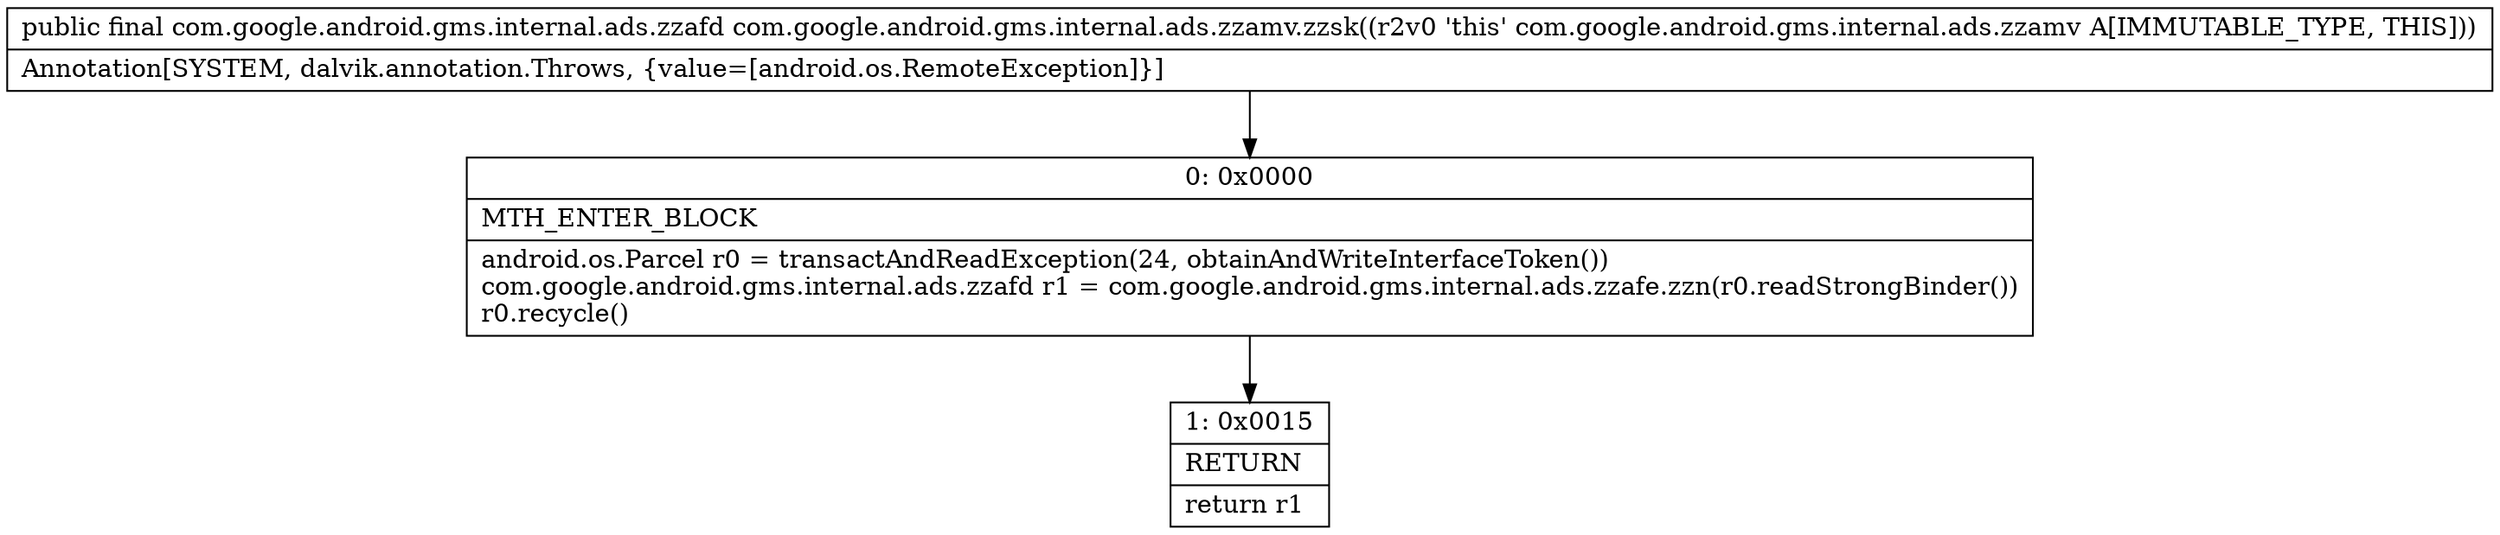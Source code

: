 digraph "CFG forcom.google.android.gms.internal.ads.zzamv.zzsk()Lcom\/google\/android\/gms\/internal\/ads\/zzafd;" {
Node_0 [shape=record,label="{0\:\ 0x0000|MTH_ENTER_BLOCK\l|android.os.Parcel r0 = transactAndReadException(24, obtainAndWriteInterfaceToken())\lcom.google.android.gms.internal.ads.zzafd r1 = com.google.android.gms.internal.ads.zzafe.zzn(r0.readStrongBinder())\lr0.recycle()\l}"];
Node_1 [shape=record,label="{1\:\ 0x0015|RETURN\l|return r1\l}"];
MethodNode[shape=record,label="{public final com.google.android.gms.internal.ads.zzafd com.google.android.gms.internal.ads.zzamv.zzsk((r2v0 'this' com.google.android.gms.internal.ads.zzamv A[IMMUTABLE_TYPE, THIS]))  | Annotation[SYSTEM, dalvik.annotation.Throws, \{value=[android.os.RemoteException]\}]\l}"];
MethodNode -> Node_0;
Node_0 -> Node_1;
}

